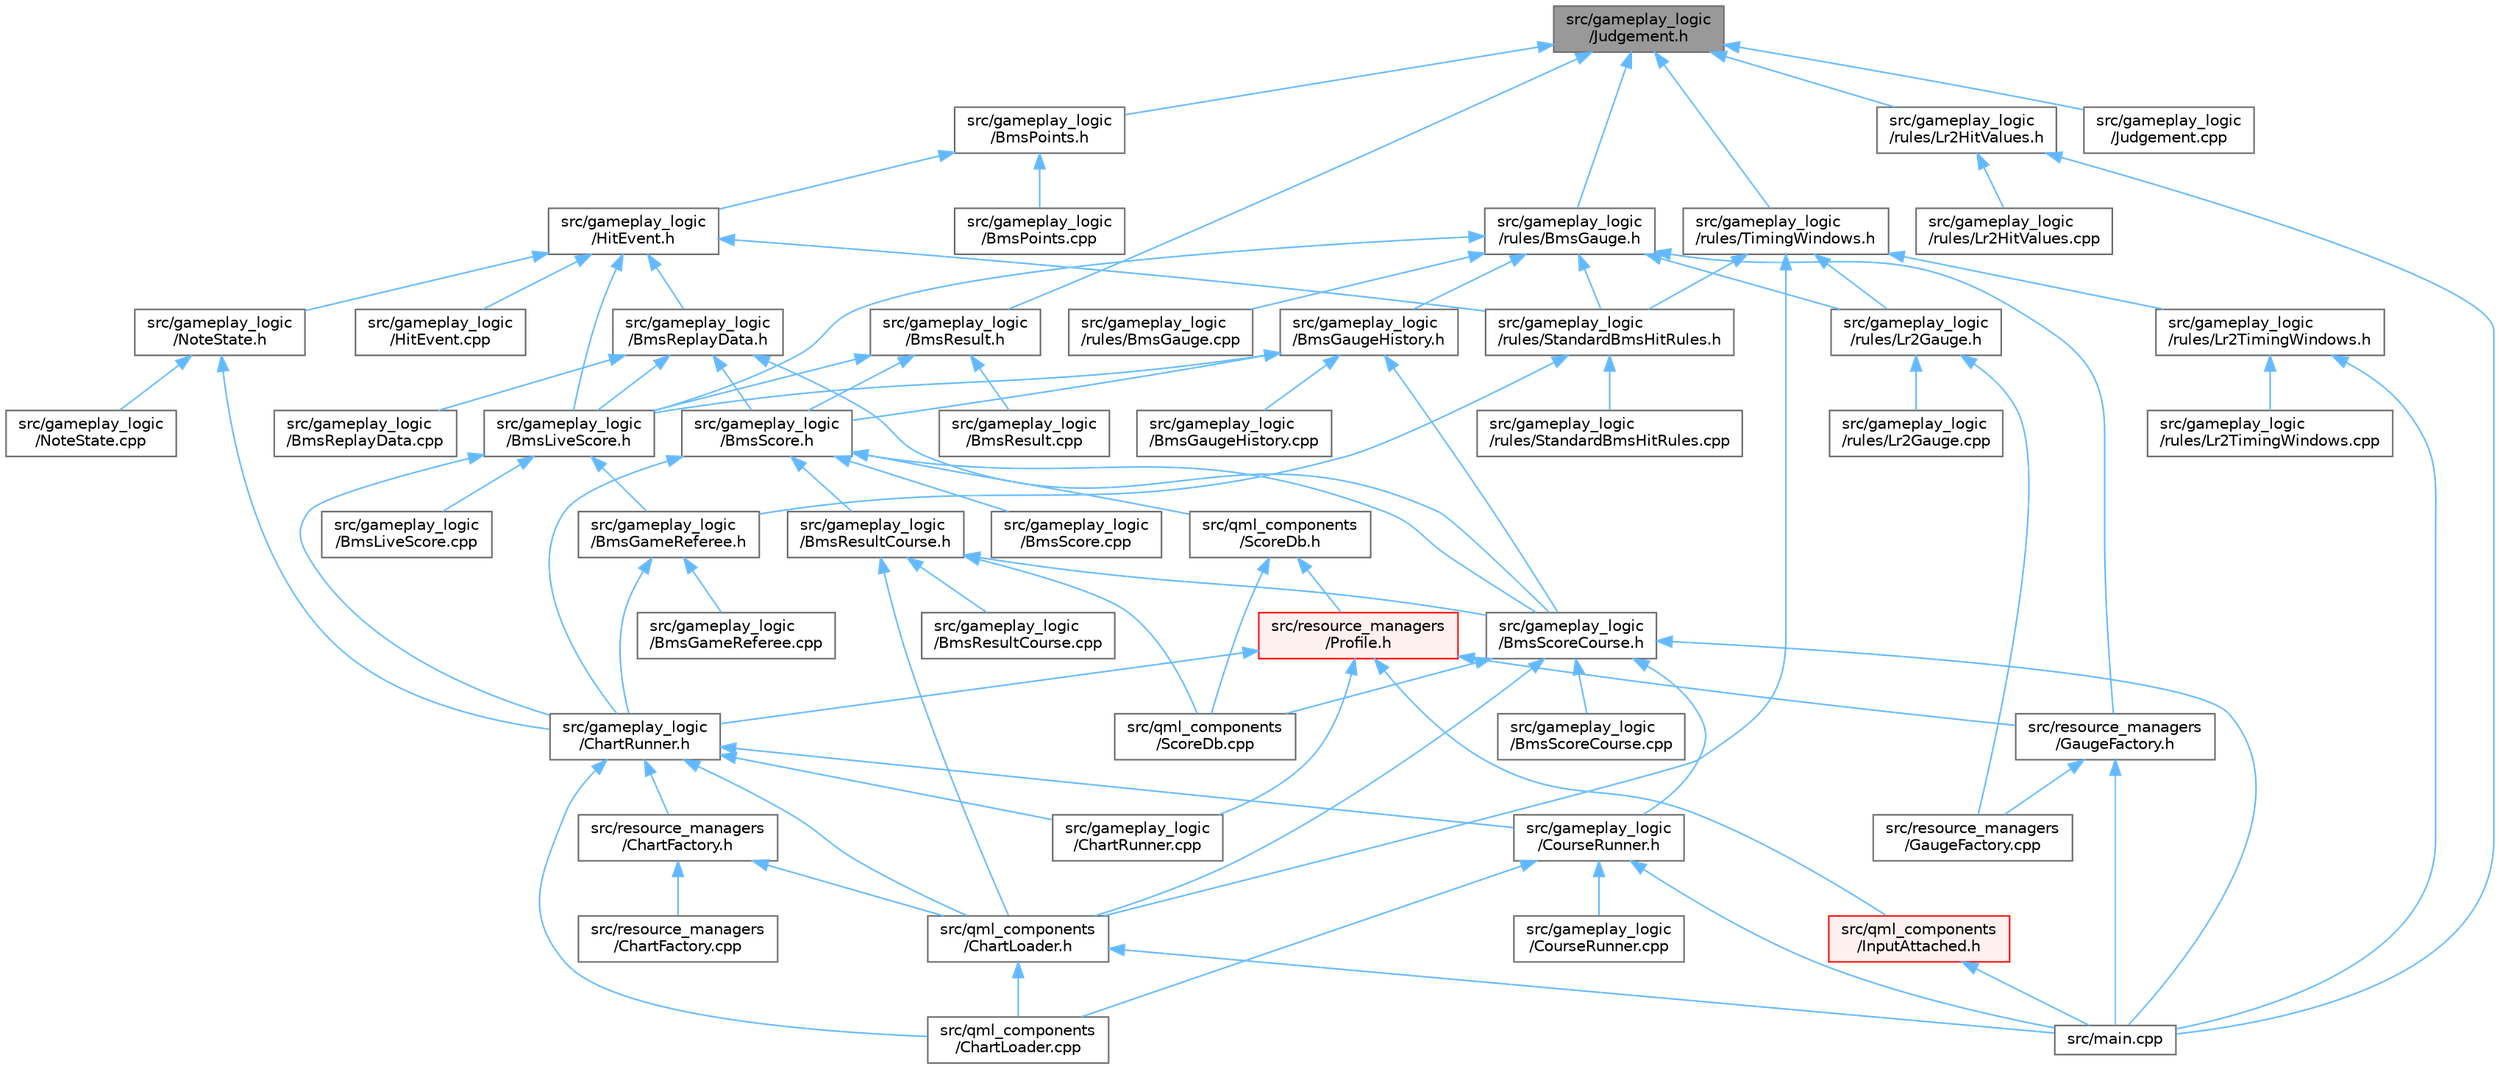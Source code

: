 digraph "src/gameplay_logic/Judgement.h"
{
 // LATEX_PDF_SIZE
  bgcolor="transparent";
  edge [fontname=Helvetica,fontsize=10,labelfontname=Helvetica,labelfontsize=10];
  node [fontname=Helvetica,fontsize=10,shape=box,height=0.2,width=0.4];
  Node1 [id="Node000001",label="src/gameplay_logic\l/Judgement.h",height=0.2,width=0.4,color="gray40", fillcolor="grey60", style="filled", fontcolor="black",tooltip=" "];
  Node1 -> Node2 [id="edge1_Node000001_Node000002",dir="back",color="steelblue1",style="solid",tooltip=" "];
  Node2 [id="Node000002",label="src/gameplay_logic\l/BmsPoints.h",height=0.2,width=0.4,color="grey40", fillcolor="white", style="filled",URL="$BmsPoints_8h.html",tooltip=" "];
  Node2 -> Node3 [id="edge2_Node000002_Node000003",dir="back",color="steelblue1",style="solid",tooltip=" "];
  Node3 [id="Node000003",label="src/gameplay_logic\l/BmsPoints.cpp",height=0.2,width=0.4,color="grey40", fillcolor="white", style="filled",URL="$BmsPoints_8cpp.html",tooltip=" "];
  Node2 -> Node4 [id="edge3_Node000002_Node000004",dir="back",color="steelblue1",style="solid",tooltip=" "];
  Node4 [id="Node000004",label="src/gameplay_logic\l/HitEvent.h",height=0.2,width=0.4,color="grey40", fillcolor="white", style="filled",URL="$HitEvent_8h.html",tooltip=" "];
  Node4 -> Node5 [id="edge4_Node000004_Node000005",dir="back",color="steelblue1",style="solid",tooltip=" "];
  Node5 [id="Node000005",label="src/gameplay_logic\l/BmsLiveScore.h",height=0.2,width=0.4,color="grey40", fillcolor="white", style="filled",URL="$BmsLiveScore_8h.html",tooltip=" "];
  Node5 -> Node6 [id="edge5_Node000005_Node000006",dir="back",color="steelblue1",style="solid",tooltip=" "];
  Node6 [id="Node000006",label="src/gameplay_logic\l/BmsGameReferee.h",height=0.2,width=0.4,color="grey40", fillcolor="white", style="filled",URL="$BmsGameReferee_8h.html",tooltip=" "];
  Node6 -> Node7 [id="edge6_Node000006_Node000007",dir="back",color="steelblue1",style="solid",tooltip=" "];
  Node7 [id="Node000007",label="src/gameplay_logic\l/BmsGameReferee.cpp",height=0.2,width=0.4,color="grey40", fillcolor="white", style="filled",URL="$BmsGameReferee_8cpp.html",tooltip=" "];
  Node6 -> Node8 [id="edge7_Node000006_Node000008",dir="back",color="steelblue1",style="solid",tooltip=" "];
  Node8 [id="Node000008",label="src/gameplay_logic\l/ChartRunner.h",height=0.2,width=0.4,color="grey40", fillcolor="white", style="filled",URL="$ChartRunner_8h.html",tooltip=" "];
  Node8 -> Node9 [id="edge8_Node000008_Node000009",dir="back",color="steelblue1",style="solid",tooltip=" "];
  Node9 [id="Node000009",label="src/gameplay_logic\l/ChartRunner.cpp",height=0.2,width=0.4,color="grey40", fillcolor="white", style="filled",URL="$ChartRunner_8cpp.html",tooltip=" "];
  Node8 -> Node10 [id="edge9_Node000008_Node000010",dir="back",color="steelblue1",style="solid",tooltip=" "];
  Node10 [id="Node000010",label="src/gameplay_logic\l/CourseRunner.h",height=0.2,width=0.4,color="grey40", fillcolor="white", style="filled",URL="$CourseRunner_8h.html",tooltip=" "];
  Node10 -> Node11 [id="edge10_Node000010_Node000011",dir="back",color="steelblue1",style="solid",tooltip=" "];
  Node11 [id="Node000011",label="src/gameplay_logic\l/CourseRunner.cpp",height=0.2,width=0.4,color="grey40", fillcolor="white", style="filled",URL="$CourseRunner_8cpp.html",tooltip=" "];
  Node10 -> Node12 [id="edge11_Node000010_Node000012",dir="back",color="steelblue1",style="solid",tooltip=" "];
  Node12 [id="Node000012",label="src/main.cpp",height=0.2,width=0.4,color="grey40", fillcolor="white", style="filled",URL="$main_8cpp.html",tooltip=" "];
  Node10 -> Node13 [id="edge12_Node000010_Node000013",dir="back",color="steelblue1",style="solid",tooltip=" "];
  Node13 [id="Node000013",label="src/qml_components\l/ChartLoader.cpp",height=0.2,width=0.4,color="grey40", fillcolor="white", style="filled",URL="$ChartLoader_8cpp.html",tooltip=" "];
  Node8 -> Node13 [id="edge13_Node000008_Node000013",dir="back",color="steelblue1",style="solid",tooltip=" "];
  Node8 -> Node14 [id="edge14_Node000008_Node000014",dir="back",color="steelblue1",style="solid",tooltip=" "];
  Node14 [id="Node000014",label="src/qml_components\l/ChartLoader.h",height=0.2,width=0.4,color="grey40", fillcolor="white", style="filled",URL="$ChartLoader_8h.html",tooltip=" "];
  Node14 -> Node12 [id="edge15_Node000014_Node000012",dir="back",color="steelblue1",style="solid",tooltip=" "];
  Node14 -> Node13 [id="edge16_Node000014_Node000013",dir="back",color="steelblue1",style="solid",tooltip=" "];
  Node8 -> Node15 [id="edge17_Node000008_Node000015",dir="back",color="steelblue1",style="solid",tooltip=" "];
  Node15 [id="Node000015",label="src/resource_managers\l/ChartFactory.h",height=0.2,width=0.4,color="grey40", fillcolor="white", style="filled",URL="$ChartFactory_8h.html",tooltip=" "];
  Node15 -> Node14 [id="edge18_Node000015_Node000014",dir="back",color="steelblue1",style="solid",tooltip=" "];
  Node15 -> Node16 [id="edge19_Node000015_Node000016",dir="back",color="steelblue1",style="solid",tooltip=" "];
  Node16 [id="Node000016",label="src/resource_managers\l/ChartFactory.cpp",height=0.2,width=0.4,color="grey40", fillcolor="white", style="filled",URL="$ChartFactory_8cpp.html",tooltip=" "];
  Node5 -> Node17 [id="edge20_Node000005_Node000017",dir="back",color="steelblue1",style="solid",tooltip=" "];
  Node17 [id="Node000017",label="src/gameplay_logic\l/BmsLiveScore.cpp",height=0.2,width=0.4,color="grey40", fillcolor="white", style="filled",URL="$BmsLiveScore_8cpp.html",tooltip=" "];
  Node5 -> Node8 [id="edge21_Node000005_Node000008",dir="back",color="steelblue1",style="solid",tooltip=" "];
  Node4 -> Node18 [id="edge22_Node000004_Node000018",dir="back",color="steelblue1",style="solid",tooltip=" "];
  Node18 [id="Node000018",label="src/gameplay_logic\l/BmsReplayData.h",height=0.2,width=0.4,color="grey40", fillcolor="white", style="filled",URL="$BmsReplayData_8h.html",tooltip=" "];
  Node18 -> Node5 [id="edge23_Node000018_Node000005",dir="back",color="steelblue1",style="solid",tooltip=" "];
  Node18 -> Node19 [id="edge24_Node000018_Node000019",dir="back",color="steelblue1",style="solid",tooltip=" "];
  Node19 [id="Node000019",label="src/gameplay_logic\l/BmsReplayData.cpp",height=0.2,width=0.4,color="grey40", fillcolor="white", style="filled",URL="$BmsReplayData_8cpp.html",tooltip=" "];
  Node18 -> Node20 [id="edge25_Node000018_Node000020",dir="back",color="steelblue1",style="solid",tooltip=" "];
  Node20 [id="Node000020",label="src/gameplay_logic\l/BmsScore.h",height=0.2,width=0.4,color="grey40", fillcolor="white", style="filled",URL="$BmsScore_8h.html",tooltip=" "];
  Node20 -> Node21 [id="edge26_Node000020_Node000021",dir="back",color="steelblue1",style="solid",tooltip=" "];
  Node21 [id="Node000021",label="src/gameplay_logic\l/BmsResultCourse.h",height=0.2,width=0.4,color="grey40", fillcolor="white", style="filled",URL="$BmsResultCourse_8h.html",tooltip=" "];
  Node21 -> Node22 [id="edge27_Node000021_Node000022",dir="back",color="steelblue1",style="solid",tooltip=" "];
  Node22 [id="Node000022",label="src/gameplay_logic\l/BmsResultCourse.cpp",height=0.2,width=0.4,color="grey40", fillcolor="white", style="filled",URL="$BmsResultCourse_8cpp.html",tooltip=" "];
  Node21 -> Node23 [id="edge28_Node000021_Node000023",dir="back",color="steelblue1",style="solid",tooltip=" "];
  Node23 [id="Node000023",label="src/gameplay_logic\l/BmsScoreCourse.h",height=0.2,width=0.4,color="grey40", fillcolor="white", style="filled",URL="$BmsScoreCourse_8h.html",tooltip=" "];
  Node23 -> Node24 [id="edge29_Node000023_Node000024",dir="back",color="steelblue1",style="solid",tooltip=" "];
  Node24 [id="Node000024",label="src/gameplay_logic\l/BmsScoreCourse.cpp",height=0.2,width=0.4,color="grey40", fillcolor="white", style="filled",URL="$BmsScoreCourse_8cpp.html",tooltip=" "];
  Node23 -> Node10 [id="edge30_Node000023_Node000010",dir="back",color="steelblue1",style="solid",tooltip=" "];
  Node23 -> Node12 [id="edge31_Node000023_Node000012",dir="back",color="steelblue1",style="solid",tooltip=" "];
  Node23 -> Node14 [id="edge32_Node000023_Node000014",dir="back",color="steelblue1",style="solid",tooltip=" "];
  Node23 -> Node25 [id="edge33_Node000023_Node000025",dir="back",color="steelblue1",style="solid",tooltip=" "];
  Node25 [id="Node000025",label="src/qml_components\l/ScoreDb.cpp",height=0.2,width=0.4,color="grey40", fillcolor="white", style="filled",URL="$ScoreDb_8cpp.html",tooltip=" "];
  Node21 -> Node14 [id="edge34_Node000021_Node000014",dir="back",color="steelblue1",style="solid",tooltip=" "];
  Node21 -> Node25 [id="edge35_Node000021_Node000025",dir="back",color="steelblue1",style="solid",tooltip=" "];
  Node20 -> Node26 [id="edge36_Node000020_Node000026",dir="back",color="steelblue1",style="solid",tooltip=" "];
  Node26 [id="Node000026",label="src/gameplay_logic\l/BmsScore.cpp",height=0.2,width=0.4,color="grey40", fillcolor="white", style="filled",URL="$BmsScore_8cpp.html",tooltip=" "];
  Node20 -> Node23 [id="edge37_Node000020_Node000023",dir="back",color="steelblue1",style="solid",tooltip=" "];
  Node20 -> Node8 [id="edge38_Node000020_Node000008",dir="back",color="steelblue1",style="solid",tooltip=" "];
  Node20 -> Node27 [id="edge39_Node000020_Node000027",dir="back",color="steelblue1",style="solid",tooltip=" "];
  Node27 [id="Node000027",label="src/qml_components\l/ScoreDb.h",height=0.2,width=0.4,color="grey40", fillcolor="white", style="filled",URL="$ScoreDb_8h.html",tooltip=" "];
  Node27 -> Node25 [id="edge40_Node000027_Node000025",dir="back",color="steelblue1",style="solid",tooltip=" "];
  Node27 -> Node28 [id="edge41_Node000027_Node000028",dir="back",color="steelblue1",style="solid",tooltip=" "];
  Node28 [id="Node000028",label="src/resource_managers\l/Profile.h",height=0.2,width=0.4,color="red", fillcolor="#FFF0F0", style="filled",URL="$Profile_8h.html",tooltip=" "];
  Node28 -> Node9 [id="edge42_Node000028_Node000009",dir="back",color="steelblue1",style="solid",tooltip=" "];
  Node28 -> Node8 [id="edge43_Node000028_Node000008",dir="back",color="steelblue1",style="solid",tooltip=" "];
  Node28 -> Node29 [id="edge44_Node000028_Node000029",dir="back",color="steelblue1",style="solid",tooltip=" "];
  Node29 [id="Node000029",label="src/qml_components\l/InputAttached.h",height=0.2,width=0.4,color="red", fillcolor="#FFF0F0", style="filled",URL="$InputAttached_8h.html",tooltip=" "];
  Node29 -> Node12 [id="edge45_Node000029_Node000012",dir="back",color="steelblue1",style="solid",tooltip=" "];
  Node28 -> Node34 [id="edge46_Node000028_Node000034",dir="back",color="steelblue1",style="solid",tooltip=" "];
  Node34 [id="Node000034",label="src/resource_managers\l/GaugeFactory.h",height=0.2,width=0.4,color="grey40", fillcolor="white", style="filled",URL="$GaugeFactory_8h.html",tooltip=" "];
  Node34 -> Node12 [id="edge47_Node000034_Node000012",dir="back",color="steelblue1",style="solid",tooltip=" "];
  Node34 -> Node35 [id="edge48_Node000034_Node000035",dir="back",color="steelblue1",style="solid",tooltip=" "];
  Node35 [id="Node000035",label="src/resource_managers\l/GaugeFactory.cpp",height=0.2,width=0.4,color="grey40", fillcolor="white", style="filled",URL="$GaugeFactory_8cpp.html",tooltip=" "];
  Node18 -> Node23 [id="edge49_Node000018_Node000023",dir="back",color="steelblue1",style="solid",tooltip=" "];
  Node4 -> Node37 [id="edge50_Node000004_Node000037",dir="back",color="steelblue1",style="solid",tooltip=" "];
  Node37 [id="Node000037",label="src/gameplay_logic\l/HitEvent.cpp",height=0.2,width=0.4,color="grey40", fillcolor="white", style="filled",URL="$HitEvent_8cpp.html",tooltip=" "];
  Node4 -> Node38 [id="edge51_Node000004_Node000038",dir="back",color="steelblue1",style="solid",tooltip=" "];
  Node38 [id="Node000038",label="src/gameplay_logic\l/NoteState.h",height=0.2,width=0.4,color="grey40", fillcolor="white", style="filled",URL="$NoteState_8h.html",tooltip=" "];
  Node38 -> Node8 [id="edge52_Node000038_Node000008",dir="back",color="steelblue1",style="solid",tooltip=" "];
  Node38 -> Node39 [id="edge53_Node000038_Node000039",dir="back",color="steelblue1",style="solid",tooltip=" "];
  Node39 [id="Node000039",label="src/gameplay_logic\l/NoteState.cpp",height=0.2,width=0.4,color="grey40", fillcolor="white", style="filled",URL="$NoteState_8cpp.html",tooltip=" "];
  Node4 -> Node40 [id="edge54_Node000004_Node000040",dir="back",color="steelblue1",style="solid",tooltip=" "];
  Node40 [id="Node000040",label="src/gameplay_logic\l/rules/StandardBmsHitRules.h",height=0.2,width=0.4,color="grey40", fillcolor="white", style="filled",URL="$StandardBmsHitRules_8h.html",tooltip=" "];
  Node40 -> Node6 [id="edge55_Node000040_Node000006",dir="back",color="steelblue1",style="solid",tooltip=" "];
  Node40 -> Node41 [id="edge56_Node000040_Node000041",dir="back",color="steelblue1",style="solid",tooltip=" "];
  Node41 [id="Node000041",label="src/gameplay_logic\l/rules/StandardBmsHitRules.cpp",height=0.2,width=0.4,color="grey40", fillcolor="white", style="filled",URL="$StandardBmsHitRules_8cpp.html",tooltip=" "];
  Node1 -> Node42 [id="edge57_Node000001_Node000042",dir="back",color="steelblue1",style="solid",tooltip=" "];
  Node42 [id="Node000042",label="src/gameplay_logic\l/BmsResult.h",height=0.2,width=0.4,color="grey40", fillcolor="white", style="filled",URL="$BmsResult_8h.html",tooltip=" "];
  Node42 -> Node5 [id="edge58_Node000042_Node000005",dir="back",color="steelblue1",style="solid",tooltip=" "];
  Node42 -> Node43 [id="edge59_Node000042_Node000043",dir="back",color="steelblue1",style="solid",tooltip=" "];
  Node43 [id="Node000043",label="src/gameplay_logic\l/BmsResult.cpp",height=0.2,width=0.4,color="grey40", fillcolor="white", style="filled",URL="$BmsResult_8cpp.html",tooltip=" "];
  Node42 -> Node20 [id="edge60_Node000042_Node000020",dir="back",color="steelblue1",style="solid",tooltip=" "];
  Node1 -> Node44 [id="edge61_Node000001_Node000044",dir="back",color="steelblue1",style="solid",tooltip=" "];
  Node44 [id="Node000044",label="src/gameplay_logic\l/Judgement.cpp",height=0.2,width=0.4,color="grey40", fillcolor="white", style="filled",URL="$Judgement_8cpp.html",tooltip=" "];
  Node1 -> Node45 [id="edge62_Node000001_Node000045",dir="back",color="steelblue1",style="solid",tooltip=" "];
  Node45 [id="Node000045",label="src/gameplay_logic\l/rules/BmsGauge.h",height=0.2,width=0.4,color="grey40", fillcolor="white", style="filled",URL="$BmsGauge_8h.html",tooltip=" "];
  Node45 -> Node46 [id="edge63_Node000045_Node000046",dir="back",color="steelblue1",style="solid",tooltip=" "];
  Node46 [id="Node000046",label="src/gameplay_logic\l/BmsGaugeHistory.h",height=0.2,width=0.4,color="grey40", fillcolor="white", style="filled",URL="$BmsGaugeHistory_8h.html",tooltip=" "];
  Node46 -> Node47 [id="edge64_Node000046_Node000047",dir="back",color="steelblue1",style="solid",tooltip=" "];
  Node47 [id="Node000047",label="src/gameplay_logic\l/BmsGaugeHistory.cpp",height=0.2,width=0.4,color="grey40", fillcolor="white", style="filled",URL="$BmsGaugeHistory_8cpp.html",tooltip=" "];
  Node46 -> Node5 [id="edge65_Node000046_Node000005",dir="back",color="steelblue1",style="solid",tooltip=" "];
  Node46 -> Node20 [id="edge66_Node000046_Node000020",dir="back",color="steelblue1",style="solid",tooltip=" "];
  Node46 -> Node23 [id="edge67_Node000046_Node000023",dir="back",color="steelblue1",style="solid",tooltip=" "];
  Node45 -> Node5 [id="edge68_Node000045_Node000005",dir="back",color="steelblue1",style="solid",tooltip=" "];
  Node45 -> Node48 [id="edge69_Node000045_Node000048",dir="back",color="steelblue1",style="solid",tooltip=" "];
  Node48 [id="Node000048",label="src/gameplay_logic\l/rules/BmsGauge.cpp",height=0.2,width=0.4,color="grey40", fillcolor="white", style="filled",URL="$BmsGauge_8cpp.html",tooltip=" "];
  Node45 -> Node49 [id="edge70_Node000045_Node000049",dir="back",color="steelblue1",style="solid",tooltip=" "];
  Node49 [id="Node000049",label="src/gameplay_logic\l/rules/Lr2Gauge.h",height=0.2,width=0.4,color="grey40", fillcolor="white", style="filled",URL="$Lr2Gauge_8h.html",tooltip=" "];
  Node49 -> Node50 [id="edge71_Node000049_Node000050",dir="back",color="steelblue1",style="solid",tooltip=" "];
  Node50 [id="Node000050",label="src/gameplay_logic\l/rules/Lr2Gauge.cpp",height=0.2,width=0.4,color="grey40", fillcolor="white", style="filled",URL="$Lr2Gauge_8cpp.html",tooltip=" "];
  Node49 -> Node35 [id="edge72_Node000049_Node000035",dir="back",color="steelblue1",style="solid",tooltip=" "];
  Node45 -> Node40 [id="edge73_Node000045_Node000040",dir="back",color="steelblue1",style="solid",tooltip=" "];
  Node45 -> Node34 [id="edge74_Node000045_Node000034",dir="back",color="steelblue1",style="solid",tooltip=" "];
  Node1 -> Node51 [id="edge75_Node000001_Node000051",dir="back",color="steelblue1",style="solid",tooltip=" "];
  Node51 [id="Node000051",label="src/gameplay_logic\l/rules/Lr2HitValues.h",height=0.2,width=0.4,color="grey40", fillcolor="white", style="filled",URL="$Lr2HitValues_8h.html",tooltip=" "];
  Node51 -> Node52 [id="edge76_Node000051_Node000052",dir="back",color="steelblue1",style="solid",tooltip=" "];
  Node52 [id="Node000052",label="src/gameplay_logic\l/rules/Lr2HitValues.cpp",height=0.2,width=0.4,color="grey40", fillcolor="white", style="filled",URL="$Lr2HitValues_8cpp.html",tooltip=" "];
  Node51 -> Node12 [id="edge77_Node000051_Node000012",dir="back",color="steelblue1",style="solid",tooltip=" "];
  Node1 -> Node53 [id="edge78_Node000001_Node000053",dir="back",color="steelblue1",style="solid",tooltip=" "];
  Node53 [id="Node000053",label="src/gameplay_logic\l/rules/TimingWindows.h",height=0.2,width=0.4,color="grey40", fillcolor="white", style="filled",URL="$TimingWindows_8h.html",tooltip=" "];
  Node53 -> Node49 [id="edge79_Node000053_Node000049",dir="back",color="steelblue1",style="solid",tooltip=" "];
  Node53 -> Node54 [id="edge80_Node000053_Node000054",dir="back",color="steelblue1",style="solid",tooltip=" "];
  Node54 [id="Node000054",label="src/gameplay_logic\l/rules/Lr2TimingWindows.h",height=0.2,width=0.4,color="grey40", fillcolor="white", style="filled",URL="$Lr2TimingWindows_8h.html",tooltip=" "];
  Node54 -> Node55 [id="edge81_Node000054_Node000055",dir="back",color="steelblue1",style="solid",tooltip=" "];
  Node55 [id="Node000055",label="src/gameplay_logic\l/rules/Lr2TimingWindows.cpp",height=0.2,width=0.4,color="grey40", fillcolor="white", style="filled",URL="$Lr2TimingWindows_8cpp.html",tooltip=" "];
  Node54 -> Node12 [id="edge82_Node000054_Node000012",dir="back",color="steelblue1",style="solid",tooltip=" "];
  Node53 -> Node40 [id="edge83_Node000053_Node000040",dir="back",color="steelblue1",style="solid",tooltip=" "];
  Node53 -> Node14 [id="edge84_Node000053_Node000014",dir="back",color="steelblue1",style="solid",tooltip=" "];
}
